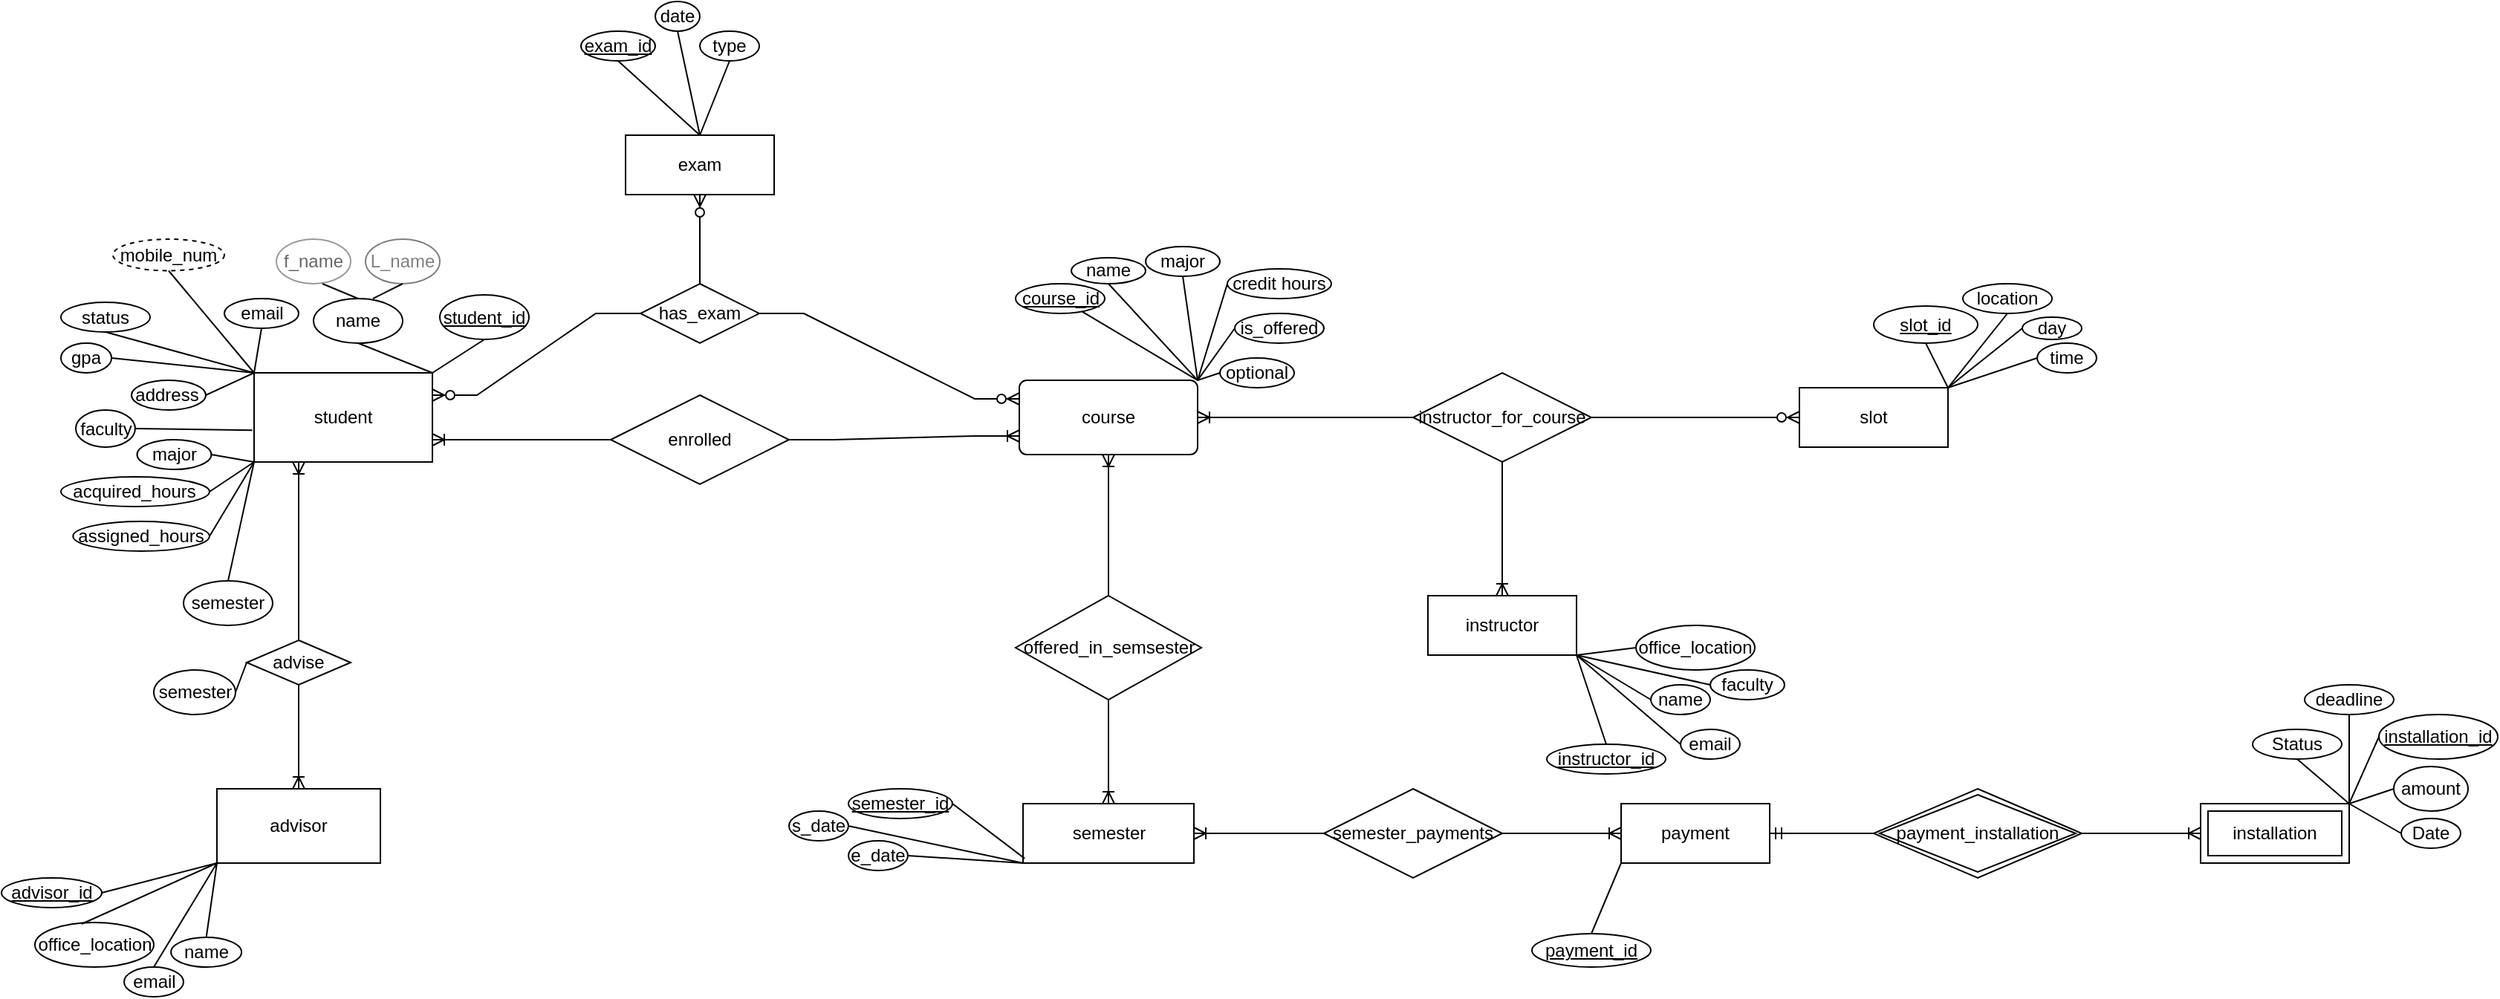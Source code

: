 <mxfile version="26.2.8">
  <diagram name="Page-1" id="XjCpb390zubgaoJemEW_">
    <mxGraphModel dx="1753" dy="1184" grid="1" gridSize="10" guides="1" tooltips="1" connect="1" arrows="1" fold="1" page="1" pageScale="1" pageWidth="1100" pageHeight="850" math="0" shadow="0">
      <root>
        <mxCell id="0" />
        <mxCell id="1" parent="0" />
        <mxCell id="NXqy39h1b81ChxN3Mg2q-48" value="" style="fontSize=12;html=1;endArrow=ERoneToMany;rounded=0;exitX=0.5;exitY=0;exitDx=0;exitDy=0;movable=1;resizable=1;rotatable=1;deletable=1;editable=1;locked=0;connectable=1;elbow=vertical;entryX=0.25;entryY=1;entryDx=0;entryDy=0;" parent="1" source="NXqy39h1b81ChxN3Mg2q-46" target="3sptjTlRXnZytQL2yX10-6" edge="1">
          <mxGeometry width="100" height="100" relative="1" as="geometry">
            <mxPoint x="-470" y="340" as="sourcePoint" />
            <mxPoint x="-570" y="170" as="targetPoint" />
          </mxGeometry>
        </mxCell>
        <mxCell id="3sptjTlRXnZytQL2yX10-6" value="" style="rounded=0;whiteSpace=wrap;html=1;" parent="1" vertex="1">
          <mxGeometry x="-720" y="120" width="120" height="60" as="geometry" />
        </mxCell>
        <mxCell id="3sptjTlRXnZytQL2yX10-8" value="student" style="text;html=1;align=center;verticalAlign=middle;whiteSpace=wrap;rounded=0;" parent="1" vertex="1">
          <mxGeometry x="-690" y="135" width="60" height="30" as="geometry" />
        </mxCell>
        <mxCell id="3sptjTlRXnZytQL2yX10-9" value="" style="ellipse;whiteSpace=wrap;html=1;" parent="1" vertex="1">
          <mxGeometry x="-595" y="67.5" width="60" height="30" as="geometry" />
        </mxCell>
        <mxCell id="3sptjTlRXnZytQL2yX10-16" style="edgeStyle=none;rounded=0;orthogonalLoop=1;jettySize=auto;html=1;exitX=0;exitY=1;exitDx=0;exitDy=0;" parent="1" source="3sptjTlRXnZytQL2yX10-11" target="3sptjTlRXnZytQL2yX10-11" edge="1">
          <mxGeometry relative="1" as="geometry" />
        </mxCell>
        <mxCell id="3sptjTlRXnZytQL2yX10-21" value="" style="endArrow=none;html=1;rounded=0;entryX=0.5;entryY=1;entryDx=0;entryDy=0;exitX=1;exitY=0;exitDx=0;exitDy=0;" parent="1" source="3sptjTlRXnZytQL2yX10-6" edge="1" target="3sptjTlRXnZytQL2yX10-9">
          <mxGeometry width="50" height="50" relative="1" as="geometry">
            <mxPoint x="-610" y="110" as="sourcePoint" />
            <mxPoint x="-600" y="90" as="targetPoint" />
            <Array as="points" />
          </mxGeometry>
        </mxCell>
        <mxCell id="3sptjTlRXnZytQL2yX10-22" value="" style="ellipse;whiteSpace=wrap;html=1;" parent="1" vertex="1">
          <mxGeometry x="-680" y="70" width="60" height="30" as="geometry" />
        </mxCell>
        <mxCell id="3sptjTlRXnZytQL2yX10-23" value="name" style="text;html=1;align=center;verticalAlign=middle;whiteSpace=wrap;rounded=0;" parent="1" vertex="1">
          <mxGeometry x="-675" y="75" width="50" height="20" as="geometry" />
        </mxCell>
        <mxCell id="3sptjTlRXnZytQL2yX10-24" style="edgeStyle=none;rounded=0;orthogonalLoop=1;jettySize=auto;html=1;exitX=0;exitY=1;exitDx=0;exitDy=0;" parent="1" source="3sptjTlRXnZytQL2yX10-23" target="3sptjTlRXnZytQL2yX10-23" edge="1">
          <mxGeometry relative="1" as="geometry" />
        </mxCell>
        <mxCell id="3sptjTlRXnZytQL2yX10-26" value="f_name" style="text;html=1;align=center;verticalAlign=middle;whiteSpace=wrap;rounded=0;" parent="1" vertex="1">
          <mxGeometry x="-710" y="30" width="60" height="30" as="geometry" />
        </mxCell>
        <mxCell id="3sptjTlRXnZytQL2yX10-27" value="L_name" style="text;html=1;align=center;verticalAlign=middle;whiteSpace=wrap;rounded=0;" parent="1" vertex="1">
          <mxGeometry x="-650" y="30" width="60" height="30" as="geometry" />
        </mxCell>
        <mxCell id="3sptjTlRXnZytQL2yX10-29" value="" style="ellipse;whiteSpace=wrap;html=1;opacity=50;" parent="1" vertex="1">
          <mxGeometry x="-645" y="30" width="50" height="30" as="geometry" />
        </mxCell>
        <mxCell id="3sptjTlRXnZytQL2yX10-30" value="" style="ellipse;whiteSpace=wrap;html=1;opacity=40;" parent="1" vertex="1">
          <mxGeometry x="-705" y="30" width="50" height="30" as="geometry" />
        </mxCell>
        <mxCell id="3sptjTlRXnZytQL2yX10-36" value="" style="endArrow=none;html=1;rounded=0;entryX=0.5;entryY=1;entryDx=0;entryDy=0;" parent="1" target="3sptjTlRXnZytQL2yX10-29" edge="1">
          <mxGeometry width="50" height="50" relative="1" as="geometry">
            <mxPoint x="-640" y="70" as="sourcePoint" />
            <mxPoint x="-630" y="60" as="targetPoint" />
          </mxGeometry>
        </mxCell>
        <mxCell id="3sptjTlRXnZytQL2yX10-37" value="" style="endArrow=none;html=1;rounded=0;exitX=0.5;exitY=0;exitDx=0;exitDy=0;" parent="1" source="3sptjTlRXnZytQL2yX10-22" edge="1">
          <mxGeometry width="50" height="50" relative="1" as="geometry">
            <mxPoint x="-686" y="70" as="sourcePoint" />
            <mxPoint x="-674" y="60" as="targetPoint" />
          </mxGeometry>
        </mxCell>
        <mxCell id="3sptjTlRXnZytQL2yX10-11" value="&lt;u&gt;student_id&lt;/u&gt;" style="text;html=1;align=center;verticalAlign=middle;whiteSpace=wrap;rounded=0;" parent="1" vertex="1">
          <mxGeometry x="-580" y="77.5" width="30" height="10" as="geometry" />
        </mxCell>
        <mxCell id="3sptjTlRXnZytQL2yX10-39" value="" style="endArrow=none;html=1;rounded=0;exitX=1;exitY=0;exitDx=0;exitDy=0;" parent="1" source="3sptjTlRXnZytQL2yX10-6" edge="1">
          <mxGeometry width="50" height="50" relative="1" as="geometry">
            <mxPoint x="-660" y="110" as="sourcePoint" />
            <mxPoint x="-650" y="100" as="targetPoint" />
          </mxGeometry>
        </mxCell>
        <mxCell id="3sptjTlRXnZytQL2yX10-40" value="" style="ellipse;whiteSpace=wrap;html=1;" parent="1" vertex="1">
          <mxGeometry x="-740" y="70" width="50" height="20" as="geometry" />
        </mxCell>
        <mxCell id="3sptjTlRXnZytQL2yX10-41" value="email" style="text;html=1;align=center;verticalAlign=middle;whiteSpace=wrap;rounded=0;" parent="1" vertex="1">
          <mxGeometry x="-737.5" y="72.5" width="45" height="15" as="geometry" />
        </mxCell>
        <mxCell id="3sptjTlRXnZytQL2yX10-44" value="" style="endArrow=none;html=1;rounded=0;exitX=0;exitY=0;exitDx=0;exitDy=0;entryX=0.5;entryY=1;entryDx=0;entryDy=0;" parent="1" source="3sptjTlRXnZytQL2yX10-6" target="3sptjTlRXnZytQL2yX10-40" edge="1">
          <mxGeometry width="50" height="50" relative="1" as="geometry">
            <mxPoint x="-740" y="130" as="sourcePoint" />
            <mxPoint x="-690" y="80" as="targetPoint" />
          </mxGeometry>
        </mxCell>
        <mxCell id="3sptjTlRXnZytQL2yX10-47" value="" style="ellipse;whiteSpace=wrap;html=1;" parent="1" vertex="1">
          <mxGeometry x="-802.5" y="125" width="50" height="20" as="geometry" />
        </mxCell>
        <mxCell id="3sptjTlRXnZytQL2yX10-48" value="address" style="text;html=1;align=center;verticalAlign=middle;whiteSpace=wrap;rounded=0;" parent="1" vertex="1">
          <mxGeometry x="-795" y="130" width="32.5" height="10" as="geometry" />
        </mxCell>
        <mxCell id="3sptjTlRXnZytQL2yX10-49" value="" style="endArrow=none;html=1;rounded=0;exitX=0;exitY=0;exitDx=0;exitDy=0;entryX=1;entryY=0.5;entryDx=0;entryDy=0;" parent="1" source="3sptjTlRXnZytQL2yX10-6" target="3sptjTlRXnZytQL2yX10-47" edge="1">
          <mxGeometry width="50" height="50" relative="1" as="geometry">
            <mxPoint x="-790" y="200" as="sourcePoint" />
            <mxPoint x="-740" y="150" as="targetPoint" />
          </mxGeometry>
        </mxCell>
        <mxCell id="3sptjTlRXnZytQL2yX10-50" value="" style="ellipse;whiteSpace=wrap;html=1;" parent="1" vertex="1">
          <mxGeometry x="-840" y="145" width="40" height="25" as="geometry" />
        </mxCell>
        <mxCell id="3sptjTlRXnZytQL2yX10-51" value="faculty" style="text;html=1;align=center;verticalAlign=middle;whiteSpace=wrap;rounded=0;" parent="1" vertex="1">
          <mxGeometry x="-832.5" y="150" width="25" height="15" as="geometry" />
        </mxCell>
        <mxCell id="3sptjTlRXnZytQL2yX10-52" value="" style="endArrow=none;html=1;rounded=0;entryX=-0.01;entryY=0.643;entryDx=0;entryDy=0;entryPerimeter=0;exitX=1;exitY=0.5;exitDx=0;exitDy=0;" parent="1" source="3sptjTlRXnZytQL2yX10-50" target="3sptjTlRXnZytQL2yX10-6" edge="1">
          <mxGeometry width="50" height="50" relative="1" as="geometry">
            <mxPoint x="-827.5" y="220" as="sourcePoint" />
            <mxPoint x="-777.5" y="170" as="targetPoint" />
          </mxGeometry>
        </mxCell>
        <mxCell id="3sptjTlRXnZytQL2yX10-53" value="" style="ellipse;whiteSpace=wrap;html=1;" parent="1" vertex="1">
          <mxGeometry x="-798.75" y="165" width="50" height="20" as="geometry" />
        </mxCell>
        <mxCell id="3sptjTlRXnZytQL2yX10-54" value="major" style="text;html=1;align=center;verticalAlign=middle;whiteSpace=wrap;rounded=0;" parent="1" vertex="1">
          <mxGeometry x="-785" y="170" width="22.5" height="10" as="geometry" />
        </mxCell>
        <mxCell id="3sptjTlRXnZytQL2yX10-55" value="" style="endArrow=none;html=1;rounded=0;exitX=1;exitY=0.5;exitDx=0;exitDy=0;entryX=0;entryY=1;entryDx=0;entryDy=0;" parent="1" source="3sptjTlRXnZytQL2yX10-53" edge="1" target="3sptjTlRXnZytQL2yX10-6">
          <mxGeometry width="50" height="50" relative="1" as="geometry">
            <mxPoint x="-770" y="215" as="sourcePoint" />
            <mxPoint x="-720" y="165" as="targetPoint" />
          </mxGeometry>
        </mxCell>
        <mxCell id="3sptjTlRXnZytQL2yX10-56" value="" style="ellipse;whiteSpace=wrap;html=1;" parent="1" vertex="1">
          <mxGeometry x="-850" y="190" width="100" height="20" as="geometry" />
        </mxCell>
        <mxCell id="3sptjTlRXnZytQL2yX10-57" value="acquired_hours" style="text;html=1;align=center;verticalAlign=middle;whiteSpace=wrap;rounded=0;" parent="1" vertex="1">
          <mxGeometry x="-807.5" y="197.5" width="12.5" height="5" as="geometry" />
        </mxCell>
        <mxCell id="3sptjTlRXnZytQL2yX10-58" value="" style="endArrow=none;html=1;rounded=0;entryX=0;entryY=1;entryDx=0;entryDy=0;" parent="1" edge="1" target="3sptjTlRXnZytQL2yX10-6">
          <mxGeometry width="50" height="50" relative="1" as="geometry">
            <mxPoint x="-750" y="200" as="sourcePoint" />
            <mxPoint x="-720" y="170" as="targetPoint" />
          </mxGeometry>
        </mxCell>
        <mxCell id="3sptjTlRXnZytQL2yX10-59" value="" style="ellipse;whiteSpace=wrap;html=1;" parent="1" vertex="1">
          <mxGeometry x="-841.87" y="220" width="91.87" height="20" as="geometry" />
        </mxCell>
        <mxCell id="3sptjTlRXnZytQL2yX10-60" value="assigned_hours" style="text;html=1;align=center;verticalAlign=middle;whiteSpace=wrap;rounded=0;" parent="1" vertex="1">
          <mxGeometry x="-815.93" y="215" width="40" height="30" as="geometry" />
        </mxCell>
        <mxCell id="3sptjTlRXnZytQL2yX10-62" value="" style="endArrow=none;html=1;rounded=0;entryX=0;entryY=1;entryDx=0;entryDy=0;" parent="1" target="3sptjTlRXnZytQL2yX10-6" edge="1">
          <mxGeometry width="50" height="50" relative="1" as="geometry">
            <mxPoint x="-750" y="230" as="sourcePoint" />
            <mxPoint x="-700" y="180" as="targetPoint" />
          </mxGeometry>
        </mxCell>
        <mxCell id="3sptjTlRXnZytQL2yX10-63" value="" style="ellipse;whiteSpace=wrap;html=1;" parent="1" vertex="1">
          <mxGeometry x="-767.5" y="260" width="60" height="30" as="geometry" />
        </mxCell>
        <mxCell id="3sptjTlRXnZytQL2yX10-64" value="semester" style="text;html=1;align=center;verticalAlign=middle;whiteSpace=wrap;rounded=0;" parent="1" vertex="1">
          <mxGeometry x="-760" y="267.5" width="45" height="15" as="geometry" />
        </mxCell>
        <mxCell id="3sptjTlRXnZytQL2yX10-65" value="" style="endArrow=none;html=1;rounded=0;exitX=0.5;exitY=0;exitDx=0;exitDy=0;entryX=0;entryY=1;entryDx=0;entryDy=0;" parent="1" source="3sptjTlRXnZytQL2yX10-63" target="3sptjTlRXnZytQL2yX10-6" edge="1">
          <mxGeometry width="50" height="50" relative="1" as="geometry">
            <mxPoint x="-720" y="230" as="sourcePoint" />
            <mxPoint x="-670" y="180" as="targetPoint" />
          </mxGeometry>
        </mxCell>
        <mxCell id="3sptjTlRXnZytQL2yX10-70" value="mobile_num" style="ellipse;whiteSpace=wrap;html=1;align=center;dashed=1;" parent="1" vertex="1">
          <mxGeometry x="-815" y="30" width="75" height="21.25" as="geometry" />
        </mxCell>
        <mxCell id="3sptjTlRXnZytQL2yX10-71" value="" style="endArrow=none;html=1;rounded=0;exitX=0.5;exitY=1;exitDx=0;exitDy=0;entryX=0;entryY=0;entryDx=0;entryDy=0;" parent="1" source="3sptjTlRXnZytQL2yX10-70" target="3sptjTlRXnZytQL2yX10-6" edge="1">
          <mxGeometry width="50" height="50" relative="1" as="geometry">
            <mxPoint x="-620" y="220" as="sourcePoint" />
            <mxPoint x="-570" y="170" as="targetPoint" />
          </mxGeometry>
        </mxCell>
        <mxCell id="NXqy39h1b81ChxN3Mg2q-1" value="course" style="rounded=1;arcSize=10;whiteSpace=wrap;html=1;align=center;" parent="1" vertex="1">
          <mxGeometry x="-205" y="125" width="120" height="50" as="geometry" />
        </mxCell>
        <mxCell id="NXqy39h1b81ChxN3Mg2q-2" value="&lt;u&gt;course_id&lt;/u&gt;" style="ellipse;whiteSpace=wrap;html=1;align=center;" parent="1" vertex="1">
          <mxGeometry x="-207.5" y="60" width="60" height="20" as="geometry" />
        </mxCell>
        <mxCell id="NXqy39h1b81ChxN3Mg2q-4" value="" style="endArrow=none;html=1;rounded=0;exitX=1;exitY=0;exitDx=0;exitDy=0;" parent="1" source="NXqy39h1b81ChxN3Mg2q-1" target="NXqy39h1b81ChxN3Mg2q-2" edge="1">
          <mxGeometry width="50" height="50" relative="1" as="geometry">
            <mxPoint x="-270" y="135" as="sourcePoint" />
            <mxPoint x="-220" y="85" as="targetPoint" />
          </mxGeometry>
        </mxCell>
        <mxCell id="NXqy39h1b81ChxN3Mg2q-5" value="name" style="ellipse;whiteSpace=wrap;html=1;align=center;" parent="1" vertex="1">
          <mxGeometry x="-170" y="42.5" width="50" height="17.5" as="geometry" />
        </mxCell>
        <mxCell id="NXqy39h1b81ChxN3Mg2q-6" value="major" style="ellipse;whiteSpace=wrap;html=1;align=center;" parent="1" vertex="1">
          <mxGeometry x="-120" y="35" width="50" height="20" as="geometry" />
        </mxCell>
        <mxCell id="NXqy39h1b81ChxN3Mg2q-7" value="credit hours" style="ellipse;whiteSpace=wrap;html=1;align=center;" parent="1" vertex="1">
          <mxGeometry x="-65" y="50" width="70" height="20" as="geometry" />
        </mxCell>
        <mxCell id="NXqy39h1b81ChxN3Mg2q-9" value="is_offered" style="ellipse;whiteSpace=wrap;html=1;align=center;" parent="1" vertex="1">
          <mxGeometry x="-60" y="80" width="60" height="20" as="geometry" />
        </mxCell>
        <mxCell id="NXqy39h1b81ChxN3Mg2q-10" value="" style="endArrow=none;html=1;rounded=0;exitX=1;exitY=0;exitDx=0;exitDy=0;entryX=0.5;entryY=1;entryDx=0;entryDy=0;" parent="1" source="NXqy39h1b81ChxN3Mg2q-1" edge="1" target="NXqy39h1b81ChxN3Mg2q-5">
          <mxGeometry width="50" height="50" relative="1" as="geometry">
            <mxPoint x="-230" y="97.5" as="sourcePoint" />
            <mxPoint x="-200" y="40" as="targetPoint" />
          </mxGeometry>
        </mxCell>
        <mxCell id="NXqy39h1b81ChxN3Mg2q-11" value="" style="endArrow=none;html=1;rounded=0;exitX=1;exitY=0;exitDx=0;exitDy=0;entryX=0.5;entryY=1;entryDx=0;entryDy=0;" parent="1" source="NXqy39h1b81ChxN3Mg2q-1" edge="1" target="NXqy39h1b81ChxN3Mg2q-6">
          <mxGeometry width="50" height="50" relative="1" as="geometry">
            <mxPoint x="-210" y="130" as="sourcePoint" />
            <mxPoint x="-160" y="80" as="targetPoint" />
          </mxGeometry>
        </mxCell>
        <mxCell id="NXqy39h1b81ChxN3Mg2q-12" value="" style="endArrow=none;html=1;rounded=0;exitX=1;exitY=0;exitDx=0;exitDy=0;entryX=0;entryY=0.5;entryDx=0;entryDy=0;" parent="1" source="NXqy39h1b81ChxN3Mg2q-1" edge="1" target="NXqy39h1b81ChxN3Mg2q-7">
          <mxGeometry width="50" height="50" relative="1" as="geometry">
            <mxPoint x="-170" y="100" as="sourcePoint" />
            <mxPoint x="-120" y="50" as="targetPoint" />
          </mxGeometry>
        </mxCell>
        <mxCell id="NXqy39h1b81ChxN3Mg2q-13" value="" style="endArrow=none;html=1;rounded=0;exitX=1;exitY=0;exitDx=0;exitDy=0;entryX=0;entryY=0.5;entryDx=0;entryDy=0;" parent="1" source="NXqy39h1b81ChxN3Mg2q-1" edge="1" target="NXqy39h1b81ChxN3Mg2q-9">
          <mxGeometry width="50" height="50" relative="1" as="geometry">
            <mxPoint x="-110" y="120" as="sourcePoint" />
            <mxPoint x="-80" y="90" as="targetPoint" />
          </mxGeometry>
        </mxCell>
        <mxCell id="NXqy39h1b81ChxN3Mg2q-14" value="optional" style="ellipse;whiteSpace=wrap;html=1;align=center;" parent="1" vertex="1">
          <mxGeometry x="-70" y="110" width="50" height="20" as="geometry" />
        </mxCell>
        <mxCell id="NXqy39h1b81ChxN3Mg2q-15" value="" style="endArrow=none;html=1;rounded=0;exitX=1;exitY=0;exitDx=0;exitDy=0;" parent="1" source="NXqy39h1b81ChxN3Mg2q-1" edge="1">
          <mxGeometry width="50" height="50" relative="1" as="geometry">
            <mxPoint x="-120" y="170" as="sourcePoint" />
            <mxPoint x="-70" y="120" as="targetPoint" />
          </mxGeometry>
        </mxCell>
        <mxCell id="NXqy39h1b81ChxN3Mg2q-16" value="enrolled" style="shape=rhombus;perimeter=rhombusPerimeter;whiteSpace=wrap;html=1;align=center;" parent="1" vertex="1">
          <mxGeometry x="-480" y="135" width="120" height="60" as="geometry" />
        </mxCell>
        <mxCell id="NXqy39h1b81ChxN3Mg2q-18" value="" style="edgeStyle=entityRelationEdgeStyle;fontSize=12;html=1;endArrow=ERoneToMany;rounded=0;exitX=0;exitY=0.5;exitDx=0;exitDy=0;entryX=1;entryY=0.75;entryDx=0;entryDy=0;" parent="1" source="NXqy39h1b81ChxN3Mg2q-16" target="3sptjTlRXnZytQL2yX10-6" edge="1">
          <mxGeometry width="100" height="100" relative="1" as="geometry">
            <mxPoint x="-420" y="210" as="sourcePoint" />
            <mxPoint x="-320" y="110" as="targetPoint" />
          </mxGeometry>
        </mxCell>
        <mxCell id="NXqy39h1b81ChxN3Mg2q-19" value="" style="edgeStyle=entityRelationEdgeStyle;fontSize=12;html=1;endArrow=ERoneToMany;rounded=0;exitX=1;exitY=0.5;exitDx=0;exitDy=0;entryX=0;entryY=0.75;entryDx=0;entryDy=0;" parent="1" source="NXqy39h1b81ChxN3Mg2q-16" target="NXqy39h1b81ChxN3Mg2q-1" edge="1">
          <mxGeometry width="100" height="100" relative="1" as="geometry">
            <mxPoint x="-420" y="210" as="sourcePoint" />
            <mxPoint x="-320" y="110" as="targetPoint" />
          </mxGeometry>
        </mxCell>
        <mxCell id="NXqy39h1b81ChxN3Mg2q-20" value="semester" style="whiteSpace=wrap;html=1;align=center;" parent="1" vertex="1">
          <mxGeometry x="-202.5" y="410" width="115" height="40" as="geometry" />
        </mxCell>
        <mxCell id="NXqy39h1b81ChxN3Mg2q-21" value="&lt;u&gt;semester_id&lt;/u&gt;" style="ellipse;whiteSpace=wrap;html=1;align=center;" parent="1" vertex="1">
          <mxGeometry x="-320" y="400" width="70" height="20" as="geometry" />
        </mxCell>
        <mxCell id="NXqy39h1b81ChxN3Mg2q-22" value="s_date" style="ellipse;whiteSpace=wrap;html=1;align=center;" parent="1" vertex="1">
          <mxGeometry x="-360" y="415" width="40" height="20" as="geometry" />
        </mxCell>
        <mxCell id="NXqy39h1b81ChxN3Mg2q-23" value="e_date" style="ellipse;whiteSpace=wrap;html=1;align=center;" parent="1" vertex="1">
          <mxGeometry x="-320" y="435" width="40" height="20" as="geometry" />
        </mxCell>
        <mxCell id="NXqy39h1b81ChxN3Mg2q-25" value="" style="endArrow=none;html=1;rounded=0;exitX=1;exitY=0.5;exitDx=0;exitDy=0;entryX=0.01;entryY=0.923;entryDx=0;entryDy=0;entryPerimeter=0;" parent="1" source="NXqy39h1b81ChxN3Mg2q-21" edge="1" target="NXqy39h1b81ChxN3Mg2q-20">
          <mxGeometry width="50" height="50" relative="1" as="geometry">
            <mxPoint x="-210" y="460" as="sourcePoint" />
            <mxPoint x="-145" y="450" as="targetPoint" />
          </mxGeometry>
        </mxCell>
        <mxCell id="NXqy39h1b81ChxN3Mg2q-26" value="" style="endArrow=none;html=1;rounded=0;entryX=0;entryY=1;entryDx=0;entryDy=0;exitX=1;exitY=0.5;exitDx=0;exitDy=0;" parent="1" source="NXqy39h1b81ChxN3Mg2q-22" target="NXqy39h1b81ChxN3Mg2q-20" edge="1">
          <mxGeometry width="50" height="50" relative="1" as="geometry">
            <mxPoint x="-210" y="460" as="sourcePoint" />
            <mxPoint x="-160" y="410" as="targetPoint" />
          </mxGeometry>
        </mxCell>
        <mxCell id="NXqy39h1b81ChxN3Mg2q-27" value="" style="endArrow=none;html=1;rounded=0;entryX=0;entryY=1;entryDx=0;entryDy=0;exitX=1;exitY=0.5;exitDx=0;exitDy=0;" parent="1" source="NXqy39h1b81ChxN3Mg2q-23" target="NXqy39h1b81ChxN3Mg2q-20" edge="1">
          <mxGeometry width="50" height="50" relative="1" as="geometry">
            <mxPoint x="-210" y="460" as="sourcePoint" />
            <mxPoint x="-160" y="410" as="targetPoint" />
          </mxGeometry>
        </mxCell>
        <mxCell id="NXqy39h1b81ChxN3Mg2q-28" value="offered_in_semsester" style="shape=rhombus;perimeter=rhombusPerimeter;whiteSpace=wrap;html=1;align=center;" parent="1" vertex="1">
          <mxGeometry x="-207.5" y="270" width="125" height="70" as="geometry" />
        </mxCell>
        <mxCell id="NXqy39h1b81ChxN3Mg2q-31" value="" style="fontSize=12;html=1;endArrow=ERoneToMany;rounded=0;entryX=0.5;entryY=1;entryDx=0;entryDy=0;exitX=0.5;exitY=0;exitDx=0;exitDy=0;" parent="1" source="NXqy39h1b81ChxN3Mg2q-28" target="NXqy39h1b81ChxN3Mg2q-1" edge="1">
          <mxGeometry width="100" height="100" relative="1" as="geometry">
            <mxPoint x="-150" y="230" as="sourcePoint" />
            <mxPoint x="-150" y="250" as="targetPoint" />
          </mxGeometry>
        </mxCell>
        <mxCell id="NXqy39h1b81ChxN3Mg2q-32" value="" style="fontSize=12;html=1;endArrow=ERoneToMany;rounded=0;entryX=0.5;entryY=0;entryDx=0;entryDy=0;exitX=0.5;exitY=1;exitDx=0;exitDy=0;" parent="1" source="NXqy39h1b81ChxN3Mg2q-28" target="NXqy39h1b81ChxN3Mg2q-20" edge="1">
          <mxGeometry width="100" height="100" relative="1" as="geometry">
            <mxPoint x="-320" y="380.0" as="sourcePoint" />
            <mxPoint x="-332.5" y="470" as="targetPoint" />
          </mxGeometry>
        </mxCell>
        <mxCell id="NXqy39h1b81ChxN3Mg2q-34" value="advisor" style="whiteSpace=wrap;html=1;align=center;" parent="1" vertex="1">
          <mxGeometry x="-745" y="400" width="110" height="50" as="geometry" />
        </mxCell>
        <mxCell id="NXqy39h1b81ChxN3Mg2q-35" value="&lt;u&gt;advisor_id&lt;/u&gt;" style="ellipse;whiteSpace=wrap;html=1;align=center;" parent="1" vertex="1">
          <mxGeometry x="-890" y="460" width="67.5" height="20" as="geometry" />
        </mxCell>
        <mxCell id="NXqy39h1b81ChxN3Mg2q-36" value="email" style="ellipse;whiteSpace=wrap;html=1;align=center;" parent="1" vertex="1">
          <mxGeometry x="-807.5" y="520" width="40" height="20" as="geometry" />
        </mxCell>
        <mxCell id="NXqy39h1b81ChxN3Mg2q-37" value="name" style="ellipse;whiteSpace=wrap;html=1;align=center;" parent="1" vertex="1">
          <mxGeometry x="-775.93" y="500" width="47.5" height="20" as="geometry" />
        </mxCell>
        <mxCell id="NXqy39h1b81ChxN3Mg2q-38" value="office_location" style="ellipse;whiteSpace=wrap;html=1;align=center;" parent="1" vertex="1">
          <mxGeometry x="-867.5" y="490" width="80" height="30" as="geometry" />
        </mxCell>
        <mxCell id="NXqy39h1b81ChxN3Mg2q-40" value="" style="endArrow=none;html=1;rounded=0;exitX=1;exitY=0.5;exitDx=0;exitDy=0;entryX=0;entryY=1;entryDx=0;entryDy=0;" parent="1" source="NXqy39h1b81ChxN3Mg2q-35" target="NXqy39h1b81ChxN3Mg2q-34" edge="1">
          <mxGeometry width="50" height="50" relative="1" as="geometry">
            <mxPoint x="-745" y="460" as="sourcePoint" />
            <mxPoint x="-695" y="410" as="targetPoint" />
          </mxGeometry>
        </mxCell>
        <mxCell id="NXqy39h1b81ChxN3Mg2q-41" value="" style="endArrow=none;html=1;rounded=0;entryX=0;entryY=1;entryDx=0;entryDy=0;exitX=0.393;exitY=0.033;exitDx=0;exitDy=0;exitPerimeter=0;" parent="1" source="NXqy39h1b81ChxN3Mg2q-38" target="NXqy39h1b81ChxN3Mg2q-34" edge="1">
          <mxGeometry width="50" height="50" relative="1" as="geometry">
            <mxPoint x="-750" y="490" as="sourcePoint" />
            <mxPoint x="-700" y="440" as="targetPoint" />
          </mxGeometry>
        </mxCell>
        <mxCell id="NXqy39h1b81ChxN3Mg2q-42" value="" style="endArrow=none;html=1;rounded=0;exitX=0.5;exitY=0;exitDx=0;exitDy=0;entryX=0;entryY=1;entryDx=0;entryDy=0;" parent="1" source="NXqy39h1b81ChxN3Mg2q-36" target="NXqy39h1b81ChxN3Mg2q-34" edge="1">
          <mxGeometry width="50" height="50" relative="1" as="geometry">
            <mxPoint x="-725" y="510" as="sourcePoint" />
            <mxPoint x="-700" y="450" as="targetPoint" />
          </mxGeometry>
        </mxCell>
        <mxCell id="NXqy39h1b81ChxN3Mg2q-43" value="" style="endArrow=none;html=1;rounded=0;entryX=0;entryY=1;entryDx=0;entryDy=0;exitX=0.5;exitY=0;exitDx=0;exitDy=0;" parent="1" source="NXqy39h1b81ChxN3Mg2q-37" target="NXqy39h1b81ChxN3Mg2q-34" edge="1">
          <mxGeometry width="50" height="50" relative="1" as="geometry">
            <mxPoint x="-749" y="530" as="sourcePoint" />
            <mxPoint x="-625" y="460" as="targetPoint" />
          </mxGeometry>
        </mxCell>
        <mxCell id="NXqy39h1b81ChxN3Mg2q-46" value="advise" style="shape=rhombus;perimeter=rhombusPerimeter;whiteSpace=wrap;html=1;align=center;" parent="1" vertex="1">
          <mxGeometry x="-725" y="300" width="70" height="30" as="geometry" />
        </mxCell>
        <mxCell id="NXqy39h1b81ChxN3Mg2q-49" value="" style="fontSize=12;html=1;endArrow=ERoneToMany;rounded=0;entryX=0.5;entryY=0;entryDx=0;entryDy=0;exitX=0.5;exitY=1;exitDx=0;exitDy=0;elbow=vertical;" parent="1" source="NXqy39h1b81ChxN3Mg2q-46" target="NXqy39h1b81ChxN3Mg2q-34" edge="1">
          <mxGeometry width="100" height="100" relative="1" as="geometry">
            <mxPoint x="-575" y="300" as="sourcePoint" />
            <mxPoint x="-585" y="435" as="targetPoint" />
          </mxGeometry>
        </mxCell>
        <mxCell id="NXqy39h1b81ChxN3Mg2q-51" value="status" style="ellipse;whiteSpace=wrap;html=1;align=center;" parent="1" vertex="1">
          <mxGeometry x="-850" y="72.5" width="60" height="20" as="geometry" />
        </mxCell>
        <mxCell id="NXqy39h1b81ChxN3Mg2q-52" value="" style="endArrow=none;html=1;rounded=0;entryX=0.5;entryY=1;entryDx=0;entryDy=0;exitX=0;exitY=0;exitDx=0;exitDy=0;" parent="1" source="3sptjTlRXnZytQL2yX10-6" target="NXqy39h1b81ChxN3Mg2q-51" edge="1">
          <mxGeometry width="50" height="50" relative="1" as="geometry">
            <mxPoint x="-450" y="240" as="sourcePoint" />
            <mxPoint x="-400" y="190" as="targetPoint" />
          </mxGeometry>
        </mxCell>
        <mxCell id="NXqy39h1b81ChxN3Mg2q-53" value="semester" style="ellipse;whiteSpace=wrap;html=1;align=center;" parent="1" vertex="1">
          <mxGeometry x="-787.5" y="320" width="55" height="30" as="geometry" />
        </mxCell>
        <mxCell id="NXqy39h1b81ChxN3Mg2q-54" value="" style="endArrow=none;html=1;rounded=0;exitX=1;exitY=0.5;exitDx=0;exitDy=0;entryX=0;entryY=0.5;entryDx=0;entryDy=0;" parent="1" source="NXqy39h1b81ChxN3Mg2q-53" target="NXqy39h1b81ChxN3Mg2q-46" edge="1">
          <mxGeometry width="50" height="50" relative="1" as="geometry">
            <mxPoint x="-450" y="360" as="sourcePoint" />
            <mxPoint x="-400" y="310" as="targetPoint" />
          </mxGeometry>
        </mxCell>
        <mxCell id="NXqy39h1b81ChxN3Mg2q-55" value="gpa" style="ellipse;whiteSpace=wrap;html=1;align=center;" parent="1" vertex="1">
          <mxGeometry x="-850" y="100" width="34.07" height="20" as="geometry" />
        </mxCell>
        <mxCell id="NXqy39h1b81ChxN3Mg2q-56" value="" style="endArrow=none;html=1;rounded=0;exitX=1;exitY=0.5;exitDx=0;exitDy=0;" parent="1" source="NXqy39h1b81ChxN3Mg2q-55" edge="1">
          <mxGeometry width="50" height="50" relative="1" as="geometry">
            <mxPoint x="-450" y="200" as="sourcePoint" />
            <mxPoint x="-720" y="120" as="targetPoint" />
          </mxGeometry>
        </mxCell>
        <mxCell id="NXqy39h1b81ChxN3Mg2q-60" value="instructor" style="whiteSpace=wrap;html=1;align=center;" parent="1" vertex="1">
          <mxGeometry x="70" y="270" width="100" height="40" as="geometry" />
        </mxCell>
        <mxCell id="NXqy39h1b81ChxN3Mg2q-61" value="" style="ellipse;whiteSpace=wrap;html=1;align=center;" parent="1" vertex="1">
          <mxGeometry x="150" y="380" width="80" as="geometry" />
        </mxCell>
        <mxCell id="NXqy39h1b81ChxN3Mg2q-62" value="email" style="ellipse;whiteSpace=wrap;html=1;align=center;" parent="1" vertex="1">
          <mxGeometry x="240" y="360" width="40" height="20" as="geometry" />
        </mxCell>
        <mxCell id="NXqy39h1b81ChxN3Mg2q-63" value="name" style="ellipse;whiteSpace=wrap;html=1;align=center;" parent="1" vertex="1">
          <mxGeometry x="220" y="330" width="40" height="20" as="geometry" />
        </mxCell>
        <mxCell id="NXqy39h1b81ChxN3Mg2q-64" value="faculty" style="ellipse;whiteSpace=wrap;html=1;align=center;" parent="1" vertex="1">
          <mxGeometry x="260" y="320" width="50" height="20" as="geometry" />
        </mxCell>
        <mxCell id="NXqy39h1b81ChxN3Mg2q-65" value="office_location" style="ellipse;whiteSpace=wrap;html=1;align=center;" parent="1" vertex="1">
          <mxGeometry x="210" y="290" width="80" height="30" as="geometry" />
        </mxCell>
        <mxCell id="NXqy39h1b81ChxN3Mg2q-66" value="" style="endArrow=none;html=1;rounded=0;entryX=0;entryY=0.5;entryDx=0;entryDy=0;exitX=1;exitY=1;exitDx=0;exitDy=0;" parent="1" source="NXqy39h1b81ChxN3Mg2q-60" target="NXqy39h1b81ChxN3Mg2q-61" edge="1">
          <mxGeometry width="50" height="50" relative="1" as="geometry">
            <mxPoint x="20" y="340" as="sourcePoint" />
            <mxPoint x="70" y="290" as="targetPoint" />
          </mxGeometry>
        </mxCell>
        <mxCell id="NXqy39h1b81ChxN3Mg2q-67" value="" style="endArrow=none;html=1;rounded=0;entryX=0;entryY=0.5;entryDx=0;entryDy=0;exitX=1;exitY=1;exitDx=0;exitDy=0;" parent="1" source="NXqy39h1b81ChxN3Mg2q-60" target="NXqy39h1b81ChxN3Mg2q-62" edge="1">
          <mxGeometry width="50" height="50" relative="1" as="geometry">
            <mxPoint x="20" y="340" as="sourcePoint" />
            <mxPoint x="70" y="290" as="targetPoint" />
          </mxGeometry>
        </mxCell>
        <mxCell id="NXqy39h1b81ChxN3Mg2q-68" value="" style="endArrow=none;html=1;rounded=0;entryX=0;entryY=0.5;entryDx=0;entryDy=0;exitX=1;exitY=1;exitDx=0;exitDy=0;" parent="1" source="NXqy39h1b81ChxN3Mg2q-60" target="NXqy39h1b81ChxN3Mg2q-63" edge="1">
          <mxGeometry width="50" height="50" relative="1" as="geometry">
            <mxPoint x="20" y="340" as="sourcePoint" />
            <mxPoint x="70" y="290" as="targetPoint" />
          </mxGeometry>
        </mxCell>
        <mxCell id="NXqy39h1b81ChxN3Mg2q-69" value="" style="endArrow=none;html=1;rounded=0;entryX=0;entryY=0.5;entryDx=0;entryDy=0;exitX=1;exitY=1;exitDx=0;exitDy=0;" parent="1" source="NXqy39h1b81ChxN3Mg2q-60" target="NXqy39h1b81ChxN3Mg2q-64" edge="1">
          <mxGeometry width="50" height="50" relative="1" as="geometry">
            <mxPoint x="20" y="340" as="sourcePoint" />
            <mxPoint x="70" y="290" as="targetPoint" />
          </mxGeometry>
        </mxCell>
        <mxCell id="NXqy39h1b81ChxN3Mg2q-70" value="" style="endArrow=none;html=1;rounded=0;entryX=0;entryY=0.5;entryDx=0;entryDy=0;exitX=1;exitY=1;exitDx=0;exitDy=0;" parent="1" source="NXqy39h1b81ChxN3Mg2q-60" target="NXqy39h1b81ChxN3Mg2q-65" edge="1">
          <mxGeometry width="50" height="50" relative="1" as="geometry">
            <mxPoint x="20" y="340" as="sourcePoint" />
            <mxPoint x="70" y="290" as="targetPoint" />
          </mxGeometry>
        </mxCell>
        <mxCell id="NXqy39h1b81ChxN3Mg2q-72" value="instructor_for_course" style="shape=rhombus;perimeter=rhombusPerimeter;whiteSpace=wrap;html=1;align=center;" parent="1" vertex="1">
          <mxGeometry x="60" y="120" width="120" height="60" as="geometry" />
        </mxCell>
        <mxCell id="NXqy39h1b81ChxN3Mg2q-74" value="" style="edgeStyle=entityRelationEdgeStyle;fontSize=12;html=1;endArrow=ERoneToMany;rounded=0;entryX=1;entryY=0.5;entryDx=0;entryDy=0;exitX=0;exitY=0.5;exitDx=0;exitDy=0;" parent="1" source="NXqy39h1b81ChxN3Mg2q-72" target="NXqy39h1b81ChxN3Mg2q-1" edge="1">
          <mxGeometry width="100" height="100" relative="1" as="geometry">
            <mxPoint x="110" y="300" as="sourcePoint" />
            <mxPoint x="210" y="200" as="targetPoint" />
          </mxGeometry>
        </mxCell>
        <mxCell id="NXqy39h1b81ChxN3Mg2q-75" value="" style="fontSize=12;html=1;endArrow=ERoneToMany;rounded=0;exitX=0.5;exitY=1;exitDx=0;exitDy=0;entryX=0.5;entryY=0;entryDx=0;entryDy=0;" parent="1" source="NXqy39h1b81ChxN3Mg2q-72" target="NXqy39h1b81ChxN3Mg2q-60" edge="1">
          <mxGeometry width="100" height="100" relative="1" as="geometry">
            <mxPoint x="110.0" y="185" as="sourcePoint" />
            <mxPoint x="200" y="205" as="targetPoint" />
          </mxGeometry>
        </mxCell>
        <mxCell id="NXqy39h1b81ChxN3Mg2q-76" value="exam" style="whiteSpace=wrap;html=1;align=center;" parent="1" vertex="1">
          <mxGeometry x="-470" y="-40" width="100" height="40" as="geometry" />
        </mxCell>
        <mxCell id="NXqy39h1b81ChxN3Mg2q-77" value="&lt;u&gt;exam_id&lt;/u&gt;" style="ellipse;whiteSpace=wrap;html=1;align=center;" parent="1" vertex="1">
          <mxGeometry x="-500" y="-110" width="50" height="20" as="geometry" />
        </mxCell>
        <mxCell id="NXqy39h1b81ChxN3Mg2q-78" value="date" style="ellipse;whiteSpace=wrap;html=1;align=center;" parent="1" vertex="1">
          <mxGeometry x="-450" y="-130" width="30" height="20" as="geometry" />
        </mxCell>
        <mxCell id="NXqy39h1b81ChxN3Mg2q-79" value="type" style="ellipse;whiteSpace=wrap;html=1;align=center;" parent="1" vertex="1">
          <mxGeometry x="-420" y="-110" width="40" height="20" as="geometry" />
        </mxCell>
        <mxCell id="NXqy39h1b81ChxN3Mg2q-80" value="" style="endArrow=none;html=1;rounded=0;entryX=0.5;entryY=1;entryDx=0;entryDy=0;exitX=0.5;exitY=0;exitDx=0;exitDy=0;" parent="1" source="NXqy39h1b81ChxN3Mg2q-76" target="NXqy39h1b81ChxN3Mg2q-77" edge="1">
          <mxGeometry width="50" height="50" relative="1" as="geometry">
            <mxPoint x="-380" y="80" as="sourcePoint" />
            <mxPoint x="-330" y="30" as="targetPoint" />
          </mxGeometry>
        </mxCell>
        <mxCell id="NXqy39h1b81ChxN3Mg2q-81" value="" style="endArrow=none;html=1;rounded=0;entryX=0.5;entryY=1;entryDx=0;entryDy=0;exitX=0.5;exitY=0;exitDx=0;exitDy=0;" parent="1" source="NXqy39h1b81ChxN3Mg2q-76" target="NXqy39h1b81ChxN3Mg2q-78" edge="1">
          <mxGeometry width="50" height="50" relative="1" as="geometry">
            <mxPoint x="-380" y="80" as="sourcePoint" />
            <mxPoint x="-330" y="30" as="targetPoint" />
          </mxGeometry>
        </mxCell>
        <mxCell id="NXqy39h1b81ChxN3Mg2q-82" value="" style="endArrow=none;html=1;rounded=0;entryX=0.5;entryY=1;entryDx=0;entryDy=0;exitX=0.5;exitY=0;exitDx=0;exitDy=0;" parent="1" source="NXqy39h1b81ChxN3Mg2q-76" target="NXqy39h1b81ChxN3Mg2q-79" edge="1">
          <mxGeometry width="50" height="50" relative="1" as="geometry">
            <mxPoint x="-380" y="80" as="sourcePoint" />
            <mxPoint x="-330" y="30" as="targetPoint" />
          </mxGeometry>
        </mxCell>
        <mxCell id="NXqy39h1b81ChxN3Mg2q-84" value="has_exam" style="shape=rhombus;perimeter=rhombusPerimeter;whiteSpace=wrap;html=1;align=center;" parent="1" vertex="1">
          <mxGeometry x="-460" y="60" width="80" height="40" as="geometry" />
        </mxCell>
        <mxCell id="NXqy39h1b81ChxN3Mg2q-85" value="" style="edgeStyle=entityRelationEdgeStyle;fontSize=12;html=1;endArrow=ERzeroToMany;endFill=1;rounded=0;exitX=0;exitY=0.5;exitDx=0;exitDy=0;entryX=1;entryY=0.25;entryDx=0;entryDy=0;" parent="1" source="NXqy39h1b81ChxN3Mg2q-84" target="3sptjTlRXnZytQL2yX10-6" edge="1">
          <mxGeometry width="100" height="100" relative="1" as="geometry">
            <mxPoint x="-460" y="150" as="sourcePoint" />
            <mxPoint x="-360" y="50" as="targetPoint" />
          </mxGeometry>
        </mxCell>
        <mxCell id="NXqy39h1b81ChxN3Mg2q-86" value="" style="fontSize=12;html=1;endArrow=ERzeroToMany;endFill=1;rounded=0;entryX=0.5;entryY=1;entryDx=0;entryDy=0;exitX=0.5;exitY=0;exitDx=0;exitDy=0;" parent="1" source="NXqy39h1b81ChxN3Mg2q-84" target="NXqy39h1b81ChxN3Mg2q-76" edge="1">
          <mxGeometry width="100" height="100" relative="1" as="geometry">
            <mxPoint x="-460" y="150" as="sourcePoint" />
            <mxPoint x="-360" y="50" as="targetPoint" />
          </mxGeometry>
        </mxCell>
        <mxCell id="NXqy39h1b81ChxN3Mg2q-87" value="" style="edgeStyle=entityRelationEdgeStyle;fontSize=12;html=1;endArrow=ERzeroToMany;endFill=1;rounded=0;exitX=1;exitY=0.5;exitDx=0;exitDy=0;entryX=0;entryY=0.25;entryDx=0;entryDy=0;" parent="1" source="NXqy39h1b81ChxN3Mg2q-84" target="NXqy39h1b81ChxN3Mg2q-1" edge="1">
          <mxGeometry width="100" height="100" relative="1" as="geometry">
            <mxPoint x="-460" y="140" as="sourcePoint" />
            <mxPoint x="-360" y="40" as="targetPoint" />
          </mxGeometry>
        </mxCell>
        <mxCell id="kHdAp7AmV6QNrZw8B466-1" value="slot" style="whiteSpace=wrap;html=1;align=center;" vertex="1" parent="1">
          <mxGeometry x="320" y="130" width="100" height="40" as="geometry" />
        </mxCell>
        <mxCell id="kHdAp7AmV6QNrZw8B466-2" value="" style="edgeStyle=entityRelationEdgeStyle;fontSize=12;html=1;endArrow=ERzeroToMany;endFill=1;rounded=0;entryX=0;entryY=0.5;entryDx=0;entryDy=0;exitX=1;exitY=0.5;exitDx=0;exitDy=0;" edge="1" parent="1" source="NXqy39h1b81ChxN3Mg2q-72" target="kHdAp7AmV6QNrZw8B466-1">
          <mxGeometry width="100" height="100" relative="1" as="geometry">
            <mxPoint x="50" y="230" as="sourcePoint" />
            <mxPoint x="150" y="130" as="targetPoint" />
          </mxGeometry>
        </mxCell>
        <mxCell id="kHdAp7AmV6QNrZw8B466-3" value="" style="edgeStyle=entityRelationEdgeStyle;fontSize=12;html=1;endArrow=ERoneToMany;rounded=0;entryX=0;entryY=0.5;entryDx=0;entryDy=0;" edge="1" parent="1" target="kHdAp7AmV6QNrZw8B466-8">
          <mxGeometry width="100" height="100" relative="1" as="geometry">
            <mxPoint x="120" y="430" as="sourcePoint" />
            <mxPoint x="190" y="430" as="targetPoint" />
          </mxGeometry>
        </mxCell>
        <mxCell id="kHdAp7AmV6QNrZw8B466-5" value="semester_payments" style="shape=rhombus;perimeter=rhombusPerimeter;whiteSpace=wrap;html=1;align=center;" vertex="1" parent="1">
          <mxGeometry y="400" width="120" height="60" as="geometry" />
        </mxCell>
        <mxCell id="kHdAp7AmV6QNrZw8B466-6" value="" style="edgeStyle=entityRelationEdgeStyle;fontSize=12;html=1;endArrow=ERoneToMany;rounded=0;entryX=1;entryY=0.5;entryDx=0;entryDy=0;exitX=0;exitY=0.5;exitDx=0;exitDy=0;" edge="1" parent="1" source="kHdAp7AmV6QNrZw8B466-5" target="NXqy39h1b81ChxN3Mg2q-20">
          <mxGeometry width="100" height="100" relative="1" as="geometry">
            <mxPoint y="430" as="sourcePoint" />
            <mxPoint x="100" y="330" as="targetPoint" />
            <Array as="points">
              <mxPoint y="430" />
              <mxPoint x="50" y="430" />
            </Array>
          </mxGeometry>
        </mxCell>
        <mxCell id="kHdAp7AmV6QNrZw8B466-8" value="payment" style="whiteSpace=wrap;html=1;align=center;" vertex="1" parent="1">
          <mxGeometry x="200" y="410" width="100" height="40" as="geometry" />
        </mxCell>
        <mxCell id="kHdAp7AmV6QNrZw8B466-9" value="payment_installation" style="shape=rhombus;double=1;perimeter=rhombusPerimeter;whiteSpace=wrap;html=1;align=center;" vertex="1" parent="1">
          <mxGeometry x="370" y="400" width="140" height="60" as="geometry" />
        </mxCell>
        <mxCell id="kHdAp7AmV6QNrZw8B466-10" value="" style="edgeStyle=entityRelationEdgeStyle;fontSize=12;html=1;endArrow=ERmandOne;rounded=0;entryX=1;entryY=0.5;entryDx=0;entryDy=0;exitX=0;exitY=0.5;exitDx=0;exitDy=0;" edge="1" parent="1" source="kHdAp7AmV6QNrZw8B466-9" target="kHdAp7AmV6QNrZw8B466-8">
          <mxGeometry width="100" height="100" relative="1" as="geometry">
            <mxPoint x="370" y="430" as="sourcePoint" />
            <mxPoint x="500" y="260" as="targetPoint" />
            <Array as="points">
              <mxPoint x="420" y="430" />
            </Array>
          </mxGeometry>
        </mxCell>
        <mxCell id="kHdAp7AmV6QNrZw8B466-11" value="installation" style="shape=ext;margin=3;double=1;whiteSpace=wrap;html=1;align=center;" vertex="1" parent="1">
          <mxGeometry x="590" y="410" width="100" height="40" as="geometry" />
        </mxCell>
        <mxCell id="kHdAp7AmV6QNrZw8B466-12" value="" style="edgeStyle=entityRelationEdgeStyle;fontSize=12;html=1;endArrow=ERoneToMany;rounded=0;entryX=0;entryY=0.5;entryDx=0;entryDy=0;exitX=1;exitY=0.5;exitDx=0;exitDy=0;" edge="1" parent="1" source="kHdAp7AmV6QNrZw8B466-9" target="kHdAp7AmV6QNrZw8B466-11">
          <mxGeometry width="100" height="100" relative="1" as="geometry">
            <mxPoint x="370" y="400" as="sourcePoint" />
            <mxPoint x="470" y="300" as="targetPoint" />
          </mxGeometry>
        </mxCell>
        <mxCell id="kHdAp7AmV6QNrZw8B466-13" value="&lt;u&gt;payment_id&lt;/u&gt;" style="ellipse;whiteSpace=wrap;html=1;align=center;" vertex="1" parent="1">
          <mxGeometry x="140" y="497.5" width="80" height="22.5" as="geometry" />
        </mxCell>
        <mxCell id="kHdAp7AmV6QNrZw8B466-14" value="" style="endArrow=none;html=1;rounded=0;exitX=0.5;exitY=0;exitDx=0;exitDy=0;entryX=0;entryY=1;entryDx=0;entryDy=0;" edge="1" parent="1" source="kHdAp7AmV6QNrZw8B466-13" target="kHdAp7AmV6QNrZw8B466-8">
          <mxGeometry width="50" height="50" relative="1" as="geometry">
            <mxPoint x="400" y="380" as="sourcePoint" />
            <mxPoint x="450" y="330" as="targetPoint" />
          </mxGeometry>
        </mxCell>
        <mxCell id="kHdAp7AmV6QNrZw8B466-15" value="&lt;u&gt;installation_id&lt;/u&gt;" style="ellipse;whiteSpace=wrap;html=1;align=center;" vertex="1" parent="1">
          <mxGeometry x="710" y="350" width="80" height="30" as="geometry" />
        </mxCell>
        <mxCell id="kHdAp7AmV6QNrZw8B466-16" value="" style="endArrow=none;html=1;rounded=0;entryX=0;entryY=0.5;entryDx=0;entryDy=0;exitX=1;exitY=0;exitDx=0;exitDy=0;" edge="1" parent="1" source="kHdAp7AmV6QNrZw8B466-11" target="kHdAp7AmV6QNrZw8B466-15">
          <mxGeometry width="50" height="50" relative="1" as="geometry">
            <mxPoint x="470" y="380" as="sourcePoint" />
            <mxPoint x="520" y="330" as="targetPoint" />
          </mxGeometry>
        </mxCell>
        <mxCell id="kHdAp7AmV6QNrZw8B466-17" value="Date" style="ellipse;whiteSpace=wrap;html=1;align=center;" vertex="1" parent="1">
          <mxGeometry x="725" y="420" width="40" height="20" as="geometry" />
        </mxCell>
        <mxCell id="kHdAp7AmV6QNrZw8B466-18" value="amount" style="ellipse;whiteSpace=wrap;html=1;align=center;" vertex="1" parent="1">
          <mxGeometry x="720" y="385" width="50" height="30" as="geometry" />
        </mxCell>
        <mxCell id="kHdAp7AmV6QNrZw8B466-19" value="deadline" style="ellipse;whiteSpace=wrap;html=1;align=center;" vertex="1" parent="1">
          <mxGeometry x="660" y="330" width="60" height="20" as="geometry" />
        </mxCell>
        <mxCell id="kHdAp7AmV6QNrZw8B466-20" value="Status" style="ellipse;whiteSpace=wrap;html=1;align=center;" vertex="1" parent="1">
          <mxGeometry x="625" y="360" width="60" height="20" as="geometry" />
        </mxCell>
        <mxCell id="kHdAp7AmV6QNrZw8B466-21" value="" style="endArrow=none;html=1;rounded=0;entryX=0.5;entryY=1;entryDx=0;entryDy=0;exitX=1;exitY=0;exitDx=0;exitDy=0;" edge="1" parent="1" source="kHdAp7AmV6QNrZw8B466-11" target="kHdAp7AmV6QNrZw8B466-20">
          <mxGeometry width="50" height="50" relative="1" as="geometry">
            <mxPoint x="470" y="380" as="sourcePoint" />
            <mxPoint x="520" y="330" as="targetPoint" />
          </mxGeometry>
        </mxCell>
        <mxCell id="kHdAp7AmV6QNrZw8B466-22" value="" style="endArrow=none;html=1;rounded=0;entryX=0.5;entryY=1;entryDx=0;entryDy=0;exitX=1;exitY=0;exitDx=0;exitDy=0;" edge="1" parent="1" source="kHdAp7AmV6QNrZw8B466-11" target="kHdAp7AmV6QNrZw8B466-19">
          <mxGeometry width="50" height="50" relative="1" as="geometry">
            <mxPoint x="470" y="380" as="sourcePoint" />
            <mxPoint x="520" y="330" as="targetPoint" />
          </mxGeometry>
        </mxCell>
        <mxCell id="kHdAp7AmV6QNrZw8B466-23" value="" style="endArrow=none;html=1;rounded=0;entryX=0;entryY=0.5;entryDx=0;entryDy=0;exitX=1;exitY=0;exitDx=0;exitDy=0;" edge="1" parent="1" source="kHdAp7AmV6QNrZw8B466-11" target="kHdAp7AmV6QNrZw8B466-18">
          <mxGeometry width="50" height="50" relative="1" as="geometry">
            <mxPoint x="470" y="380" as="sourcePoint" />
            <mxPoint x="520" y="330" as="targetPoint" />
          </mxGeometry>
        </mxCell>
        <mxCell id="kHdAp7AmV6QNrZw8B466-24" value="" style="endArrow=none;html=1;rounded=0;entryX=0;entryY=0.5;entryDx=0;entryDy=0;exitX=1;exitY=0;exitDx=0;exitDy=0;" edge="1" parent="1" source="kHdAp7AmV6QNrZw8B466-11" target="kHdAp7AmV6QNrZw8B466-17">
          <mxGeometry width="50" height="50" relative="1" as="geometry">
            <mxPoint x="470" y="380" as="sourcePoint" />
            <mxPoint x="520" y="330" as="targetPoint" />
          </mxGeometry>
        </mxCell>
        <mxCell id="kHdAp7AmV6QNrZw8B466-25" value="&lt;u&gt;instructor_id&lt;/u&gt;" style="ellipse;whiteSpace=wrap;html=1;align=center;" vertex="1" parent="1">
          <mxGeometry x="150" y="370" width="80" height="20" as="geometry" />
        </mxCell>
        <mxCell id="kHdAp7AmV6QNrZw8B466-26" value="" style="endArrow=none;html=1;rounded=0;exitX=0.5;exitY=0;exitDx=0;exitDy=0;entryX=1;entryY=1;entryDx=0;entryDy=0;" edge="1" parent="1" source="kHdAp7AmV6QNrZw8B466-25" target="NXqy39h1b81ChxN3Mg2q-60">
          <mxGeometry width="50" height="50" relative="1" as="geometry">
            <mxPoint x="200" y="390" as="sourcePoint" />
            <mxPoint x="250" y="340" as="targetPoint" />
          </mxGeometry>
        </mxCell>
        <mxCell id="kHdAp7AmV6QNrZw8B466-27" value="time" style="ellipse;whiteSpace=wrap;html=1;align=center;" vertex="1" parent="1">
          <mxGeometry x="480" y="100" width="40" height="20" as="geometry" />
        </mxCell>
        <mxCell id="kHdAp7AmV6QNrZw8B466-28" value="location" style="ellipse;whiteSpace=wrap;html=1;align=center;" vertex="1" parent="1">
          <mxGeometry x="430" y="60" width="60" height="20" as="geometry" />
        </mxCell>
        <mxCell id="kHdAp7AmV6QNrZw8B466-29" value="&lt;u&gt;slot_id&lt;/u&gt;" style="ellipse;whiteSpace=wrap;html=1;align=center;" vertex="1" parent="1">
          <mxGeometry x="370" y="75" width="70" height="25" as="geometry" />
        </mxCell>
        <mxCell id="kHdAp7AmV6QNrZw8B466-30" value="day" style="ellipse;whiteSpace=wrap;html=1;align=center;" vertex="1" parent="1">
          <mxGeometry x="470" y="82.5" width="40" height="15" as="geometry" />
        </mxCell>
        <mxCell id="kHdAp7AmV6QNrZw8B466-31" value="" style="endArrow=none;html=1;rounded=0;entryX=0.5;entryY=1;entryDx=0;entryDy=0;exitX=1;exitY=0;exitDx=0;exitDy=0;" edge="1" parent="1" source="kHdAp7AmV6QNrZw8B466-1" target="kHdAp7AmV6QNrZw8B466-29">
          <mxGeometry width="50" height="50" relative="1" as="geometry">
            <mxPoint x="320" y="110" as="sourcePoint" />
            <mxPoint x="370" y="60" as="targetPoint" />
          </mxGeometry>
        </mxCell>
        <mxCell id="kHdAp7AmV6QNrZw8B466-32" value="" style="endArrow=none;html=1;rounded=0;entryX=0.5;entryY=1;entryDx=0;entryDy=0;exitX=1;exitY=0;exitDx=0;exitDy=0;" edge="1" parent="1" source="kHdAp7AmV6QNrZw8B466-1" target="kHdAp7AmV6QNrZw8B466-28">
          <mxGeometry width="50" height="50" relative="1" as="geometry">
            <mxPoint x="320" y="110" as="sourcePoint" />
            <mxPoint x="370" y="60" as="targetPoint" />
          </mxGeometry>
        </mxCell>
        <mxCell id="kHdAp7AmV6QNrZw8B466-33" value="" style="endArrow=none;html=1;rounded=0;entryX=0;entryY=0.5;entryDx=0;entryDy=0;exitX=1;exitY=0;exitDx=0;exitDy=0;" edge="1" parent="1" source="kHdAp7AmV6QNrZw8B466-1" target="kHdAp7AmV6QNrZw8B466-30">
          <mxGeometry width="50" height="50" relative="1" as="geometry">
            <mxPoint x="320" y="110" as="sourcePoint" />
            <mxPoint x="370" y="60" as="targetPoint" />
          </mxGeometry>
        </mxCell>
        <mxCell id="kHdAp7AmV6QNrZw8B466-34" value="" style="endArrow=none;html=1;rounded=0;entryX=0;entryY=0.5;entryDx=0;entryDy=0;exitX=1;exitY=0;exitDx=0;exitDy=0;" edge="1" parent="1" source="kHdAp7AmV6QNrZw8B466-1" target="kHdAp7AmV6QNrZw8B466-27">
          <mxGeometry width="50" height="50" relative="1" as="geometry">
            <mxPoint x="320" y="110" as="sourcePoint" />
            <mxPoint x="370" y="60" as="targetPoint" />
          </mxGeometry>
        </mxCell>
      </root>
    </mxGraphModel>
  </diagram>
</mxfile>
